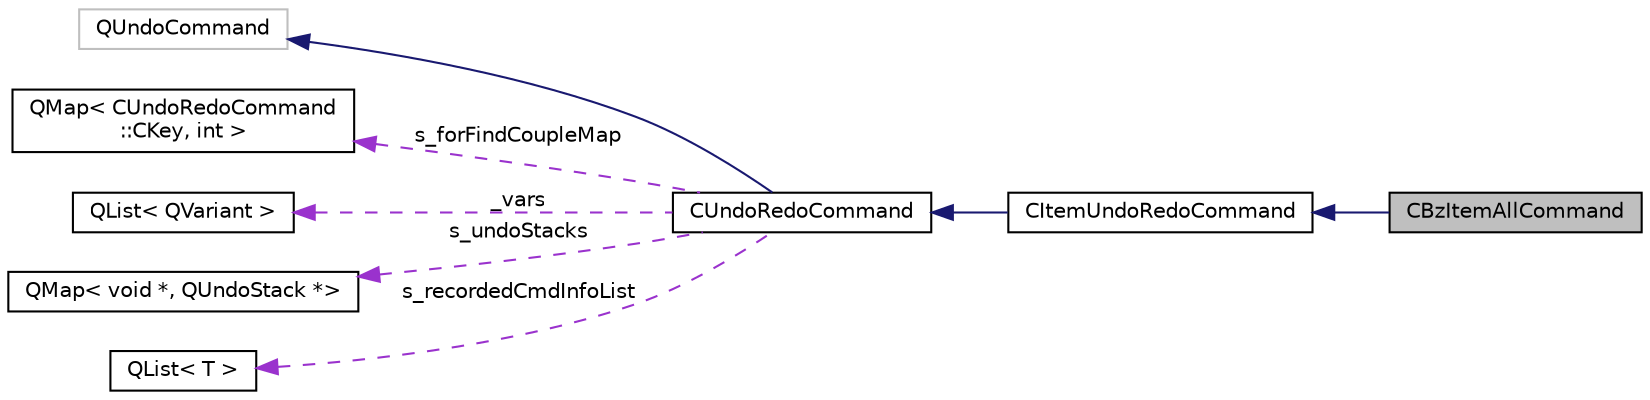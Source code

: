 digraph "CBzItemAllCommand"
{
  edge [fontname="Helvetica",fontsize="10",labelfontname="Helvetica",labelfontsize="10"];
  node [fontname="Helvetica",fontsize="10",shape=record];
  rankdir="LR";
  Node4 [label="CBzItemAllCommand",height=0.2,width=0.4,color="black", fillcolor="grey75", style="filled", fontcolor="black"];
  Node5 -> Node4 [dir="back",color="midnightblue",fontsize="10",style="solid",fontname="Helvetica"];
  Node5 [label="CItemUndoRedoCommand",height=0.2,width=0.4,color="black", fillcolor="white", style="filled",URL="$class_c_item_undo_redo_command.html",tooltip="The CItemUndoRedoCommand 图元相关的操作 "];
  Node6 -> Node5 [dir="back",color="midnightblue",fontsize="10",style="solid",fontname="Helvetica"];
  Node6 [label="CUndoRedoCommand",height=0.2,width=0.4,color="black", fillcolor="white", style="filled",URL="$class_c_undo_redo_command.html",tooltip="The CUndoRedoCommand class 撤销还原的基类 "];
  Node7 -> Node6 [dir="back",color="midnightblue",fontsize="10",style="solid",fontname="Helvetica"];
  Node7 [label="QUndoCommand",height=0.2,width=0.4,color="grey75", fillcolor="white", style="filled"];
  Node8 -> Node6 [dir="back",color="darkorchid3",fontsize="10",style="dashed",label=" s_forFindCoupleMap" ,fontname="Helvetica"];
  Node8 [label="QMap\< CUndoRedoCommand\l::CKey, int \>",height=0.2,width=0.4,color="black", fillcolor="white", style="filled",URL="$class_q_map.html"];
  Node9 -> Node6 [dir="back",color="darkorchid3",fontsize="10",style="dashed",label=" _vars" ,fontname="Helvetica"];
  Node9 [label="QList\< QVariant \>",height=0.2,width=0.4,color="black", fillcolor="white", style="filled",URL="$class_q_list.html"];
  Node10 -> Node6 [dir="back",color="darkorchid3",fontsize="10",style="dashed",label=" s_undoStacks" ,fontname="Helvetica"];
  Node10 [label="QMap\< void *, QUndoStack *\>",height=0.2,width=0.4,color="black", fillcolor="white", style="filled",URL="$class_q_map.html"];
  Node11 -> Node6 [dir="back",color="darkorchid3",fontsize="10",style="dashed",label=" s_recordedCmdInfoList" ,fontname="Helvetica"];
  Node11 [label="QList\< T \>",height=0.2,width=0.4,color="black", fillcolor="white", style="filled",URL="$class_q_list.html"];
}
